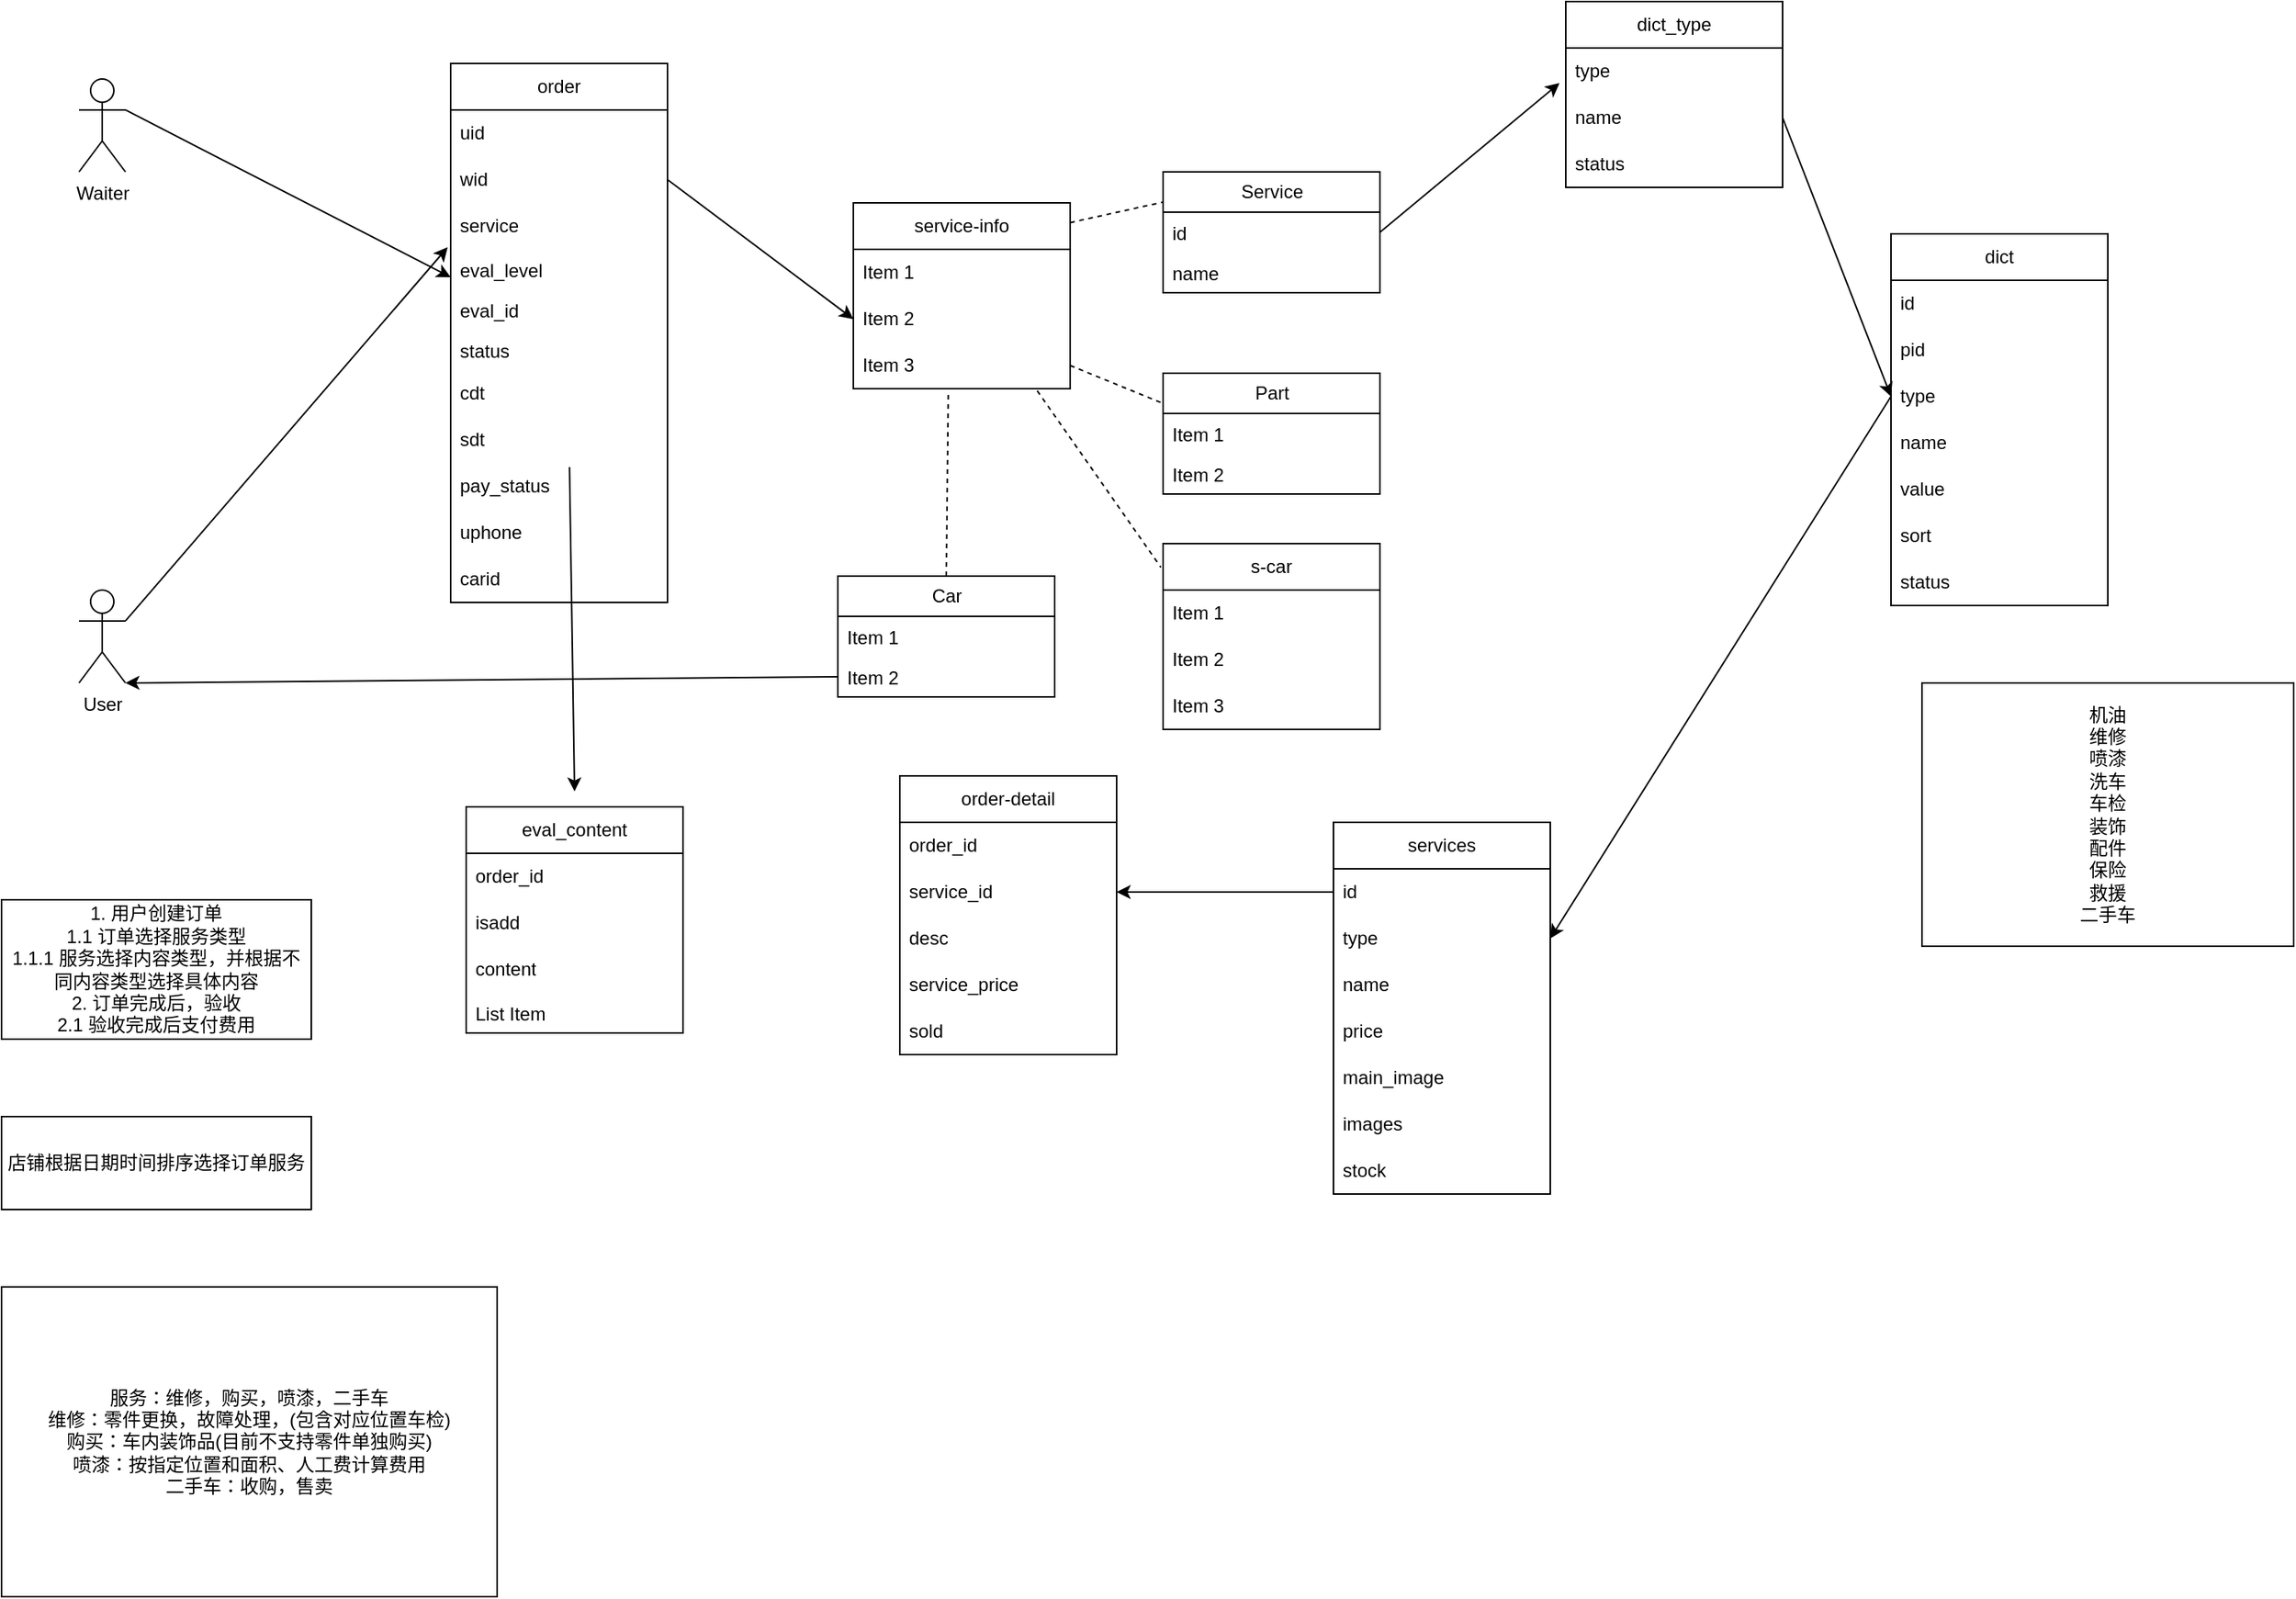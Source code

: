<mxfile>
    <diagram id="MLL60WNbdzeiorJ7S-T0" name="Page-1">
        <mxGraphModel dx="1787" dy="1139" grid="1" gridSize="10" guides="1" tooltips="1" connect="1" arrows="1" fold="1" page="1" pageScale="1" pageWidth="850" pageHeight="1100" math="0" shadow="0">
            <root>
                <mxCell id="0"/>
                <mxCell id="1" parent="0"/>
                <mxCell id="48" style="edgeStyle=none;html=1;exitX=1;exitY=0.333;exitDx=0;exitDy=0;exitPerimeter=0;" edge="1" parent="1" source="2" target="35">
                    <mxGeometry relative="1" as="geometry"/>
                </mxCell>
                <mxCell id="2" value="Waiter&lt;br&gt;" style="shape=umlActor;verticalLabelPosition=bottom;verticalAlign=top;html=1;outlineConnect=0;rounded=0;" vertex="1" parent="1">
                    <mxGeometry x="80" y="70" width="30" height="60" as="geometry"/>
                </mxCell>
                <mxCell id="47" style="edgeStyle=none;html=1;exitX=1;exitY=0.333;exitDx=0;exitDy=0;exitPerimeter=0;entryX=-0.014;entryY=0.956;entryDx=0;entryDy=0;entryPerimeter=0;" edge="1" parent="1" source="8" target="38">
                    <mxGeometry relative="1" as="geometry"/>
                </mxCell>
                <mxCell id="8" value="User&lt;br&gt;" style="shape=umlActor;verticalLabelPosition=bottom;verticalAlign=top;html=1;outlineConnect=0;rounded=0;" vertex="1" parent="1">
                    <mxGeometry x="80" y="400" width="30" height="60" as="geometry"/>
                </mxCell>
                <mxCell id="11" value="Car" style="swimlane;fontStyle=0;childLayout=stackLayout;horizontal=1;startSize=26;fillColor=none;horizontalStack=0;resizeParent=1;resizeParentMax=0;resizeLast=0;collapsible=1;marginBottom=0;html=1;rounded=0;" vertex="1" parent="1">
                    <mxGeometry x="570" y="391" width="140" height="78" as="geometry"/>
                </mxCell>
                <mxCell id="12" value="Item 1" style="text;strokeColor=none;fillColor=none;align=left;verticalAlign=top;spacingLeft=4;spacingRight=4;overflow=hidden;rotatable=0;points=[[0,0.5],[1,0.5]];portConstraint=eastwest;whiteSpace=wrap;html=1;rounded=0;" vertex="1" parent="11">
                    <mxGeometry y="26" width="140" height="26" as="geometry"/>
                </mxCell>
                <mxCell id="13" value="Item 2" style="text;strokeColor=none;fillColor=none;align=left;verticalAlign=top;spacingLeft=4;spacingRight=4;overflow=hidden;rotatable=0;points=[[0,0.5],[1,0.5]];portConstraint=eastwest;whiteSpace=wrap;html=1;rounded=0;" vertex="1" parent="11">
                    <mxGeometry y="52" width="140" height="26" as="geometry"/>
                </mxCell>
                <mxCell id="15" value="Part" style="swimlane;fontStyle=0;childLayout=stackLayout;horizontal=1;startSize=26;fillColor=none;horizontalStack=0;resizeParent=1;resizeParentMax=0;resizeLast=0;collapsible=1;marginBottom=0;html=1;rounded=0;" vertex="1" parent="1">
                    <mxGeometry x="780" y="260" width="140" height="78" as="geometry"/>
                </mxCell>
                <mxCell id="16" value="Item 1" style="text;strokeColor=none;fillColor=none;align=left;verticalAlign=top;spacingLeft=4;spacingRight=4;overflow=hidden;rotatable=0;points=[[0,0.5],[1,0.5]];portConstraint=eastwest;whiteSpace=wrap;html=1;rounded=0;" vertex="1" parent="15">
                    <mxGeometry y="26" width="140" height="26" as="geometry"/>
                </mxCell>
                <mxCell id="17" value="Item 2" style="text;strokeColor=none;fillColor=none;align=left;verticalAlign=top;spacingLeft=4;spacingRight=4;overflow=hidden;rotatable=0;points=[[0,0.5],[1,0.5]];portConstraint=eastwest;whiteSpace=wrap;html=1;rounded=0;" vertex="1" parent="15">
                    <mxGeometry y="52" width="140" height="26" as="geometry"/>
                </mxCell>
                <mxCell id="21" value="Service" style="swimlane;fontStyle=0;childLayout=stackLayout;horizontal=1;startSize=26;fillColor=none;horizontalStack=0;resizeParent=1;resizeParentMax=0;resizeLast=0;collapsible=1;marginBottom=0;html=1;rounded=0;" vertex="1" parent="1">
                    <mxGeometry x="780" y="130" width="140" height="78" as="geometry"/>
                </mxCell>
                <mxCell id="22" value="id" style="text;strokeColor=none;fillColor=none;align=left;verticalAlign=top;spacingLeft=4;spacingRight=4;overflow=hidden;rotatable=0;points=[[0,0.5],[1,0.5]];portConstraint=eastwest;whiteSpace=wrap;html=1;rounded=0;" vertex="1" parent="21">
                    <mxGeometry y="26" width="140" height="26" as="geometry"/>
                </mxCell>
                <mxCell id="23" value="name" style="text;strokeColor=none;fillColor=none;align=left;verticalAlign=top;spacingLeft=4;spacingRight=4;overflow=hidden;rotatable=0;points=[[0,0.5],[1,0.5]];portConstraint=eastwest;whiteSpace=wrap;html=1;rounded=0;" vertex="1" parent="21">
                    <mxGeometry y="52" width="140" height="26" as="geometry"/>
                </mxCell>
                <mxCell id="32" value="1. 用户创建订单&lt;br&gt;1.1 订单选择服务类型&lt;br&gt;1.1.1 服务选择内容类型，并根据不同内容类型选择具体内容&lt;br&gt;2. 订单完成后，验收&lt;br&gt;2.1 验收完成后支付费用" style="rounded=0;labelPosition=center;verticalLabelPosition=middle;align=center;verticalAlign=middle;textDirection=ltr;html=1;whiteSpace=wrap;fontColor=default;imageAlign=left;" vertex="1" parent="1">
                    <mxGeometry x="30" y="600" width="200" height="90" as="geometry"/>
                </mxCell>
                <mxCell id="33" value="店铺根据日期时间排序选择订单服务" style="rounded=0;labelPosition=center;verticalLabelPosition=middle;align=center;verticalAlign=middle;textDirection=ltr;html=1;whiteSpace=wrap;fontColor=default;imageAlign=left;" vertex="1" parent="1">
                    <mxGeometry x="30" y="740" width="200" height="60" as="geometry"/>
                </mxCell>
                <mxCell id="34" value="服务：维修，购买，喷漆，二手车&lt;br&gt;维修：零件更换，故障处理，(包含对应位置车检)&lt;br&gt;购买：车内装饰品(目前不支持零件单独购买)&lt;br&gt;喷漆：按指定位置和面积、人工费计算费用&lt;br&gt;二手车：收购，售卖" style="rounded=0;labelPosition=center;verticalLabelPosition=middle;align=center;verticalAlign=middle;textDirection=ltr;html=1;whiteSpace=wrap;fontColor=default;imageAlign=left;" vertex="1" parent="1">
                    <mxGeometry x="30" y="850" width="320" height="200" as="geometry"/>
                </mxCell>
                <mxCell id="53" style="edgeStyle=none;html=1;exitX=1;exitY=0.5;exitDx=0;exitDy=0;entryX=0;entryY=0.5;entryDx=0;entryDy=0;" edge="1" parent="1" source="37" target="51">
                    <mxGeometry relative="1" as="geometry"/>
                </mxCell>
                <mxCell id="35" value="order" style="swimlane;fontStyle=0;childLayout=stackLayout;horizontal=1;startSize=30;horizontalStack=0;resizeParent=1;resizeParentMax=0;resizeLast=0;collapsible=1;marginBottom=0;whiteSpace=wrap;html=1;" vertex="1" parent="1">
                    <mxGeometry x="320" y="60" width="140" height="348" as="geometry"/>
                </mxCell>
                <mxCell id="36" value="uid" style="text;strokeColor=none;fillColor=none;align=left;verticalAlign=middle;spacingLeft=4;spacingRight=4;overflow=hidden;points=[[0,0.5],[1,0.5]];portConstraint=eastwest;rotatable=0;whiteSpace=wrap;html=1;" vertex="1" parent="35">
                    <mxGeometry y="30" width="140" height="30" as="geometry"/>
                </mxCell>
                <mxCell id="37" value="wid" style="text;strokeColor=none;fillColor=none;align=left;verticalAlign=middle;spacingLeft=4;spacingRight=4;overflow=hidden;points=[[0,0.5],[1,0.5]];portConstraint=eastwest;rotatable=0;whiteSpace=wrap;html=1;" vertex="1" parent="35">
                    <mxGeometry y="60" width="140" height="30" as="geometry"/>
                </mxCell>
                <mxCell id="38" value="service" style="text;strokeColor=none;fillColor=none;align=left;verticalAlign=middle;spacingLeft=4;spacingRight=4;overflow=hidden;points=[[0,0.5],[1,0.5]];portConstraint=eastwest;rotatable=0;whiteSpace=wrap;html=1;" vertex="1" parent="35">
                    <mxGeometry y="90" width="140" height="30" as="geometry"/>
                </mxCell>
                <mxCell id="92" value="eval_level" style="text;strokeColor=none;fillColor=none;align=left;verticalAlign=top;spacingLeft=4;spacingRight=4;overflow=hidden;rotatable=0;points=[[0,0.5],[1,0.5]];portConstraint=eastwest;whiteSpace=wrap;html=1;" vertex="1" parent="35">
                    <mxGeometry y="120" width="140" height="26" as="geometry"/>
                </mxCell>
                <mxCell id="93" value="eval_id" style="text;strokeColor=none;fillColor=none;align=left;verticalAlign=top;spacingLeft=4;spacingRight=4;overflow=hidden;rotatable=0;points=[[0,0.5],[1,0.5]];portConstraint=eastwest;whiteSpace=wrap;html=1;" vertex="1" parent="35">
                    <mxGeometry y="146" width="140" height="26" as="geometry"/>
                </mxCell>
                <mxCell id="94" value="status" style="text;strokeColor=none;fillColor=none;align=left;verticalAlign=top;spacingLeft=4;spacingRight=4;overflow=hidden;rotatable=0;points=[[0,0.5],[1,0.5]];portConstraint=eastwest;whiteSpace=wrap;html=1;" vertex="1" parent="35">
                    <mxGeometry y="172" width="140" height="26" as="geometry"/>
                </mxCell>
                <mxCell id="123" value="cdt" style="text;strokeColor=none;fillColor=none;align=left;verticalAlign=middle;spacingLeft=4;spacingRight=4;overflow=hidden;points=[[0,0.5],[1,0.5]];portConstraint=eastwest;rotatable=0;whiteSpace=wrap;html=1;" vertex="1" parent="35">
                    <mxGeometry y="198" width="140" height="30" as="geometry"/>
                </mxCell>
                <mxCell id="124" value="sdt" style="text;strokeColor=none;fillColor=none;align=left;verticalAlign=middle;spacingLeft=4;spacingRight=4;overflow=hidden;points=[[0,0.5],[1,0.5]];portConstraint=eastwest;rotatable=0;whiteSpace=wrap;html=1;" vertex="1" parent="35">
                    <mxGeometry y="228" width="140" height="30" as="geometry"/>
                </mxCell>
                <mxCell id="125" value="pay_status" style="text;strokeColor=none;fillColor=none;align=left;verticalAlign=middle;spacingLeft=4;spacingRight=4;overflow=hidden;points=[[0,0.5],[1,0.5]];portConstraint=eastwest;rotatable=0;whiteSpace=wrap;html=1;" vertex="1" parent="35">
                    <mxGeometry y="258" width="140" height="30" as="geometry"/>
                </mxCell>
                <mxCell id="126" value="uphone" style="text;strokeColor=none;fillColor=none;align=left;verticalAlign=middle;spacingLeft=4;spacingRight=4;overflow=hidden;points=[[0,0.5],[1,0.5]];portConstraint=eastwest;rotatable=0;whiteSpace=wrap;html=1;" vertex="1" parent="35">
                    <mxGeometry y="288" width="140" height="30" as="geometry"/>
                </mxCell>
                <mxCell id="143" value="carid" style="text;strokeColor=none;fillColor=none;align=left;verticalAlign=middle;spacingLeft=4;spacingRight=4;overflow=hidden;points=[[0,0.5],[1,0.5]];portConstraint=eastwest;rotatable=0;whiteSpace=wrap;html=1;" vertex="1" parent="35">
                    <mxGeometry y="318" width="140" height="30" as="geometry"/>
                </mxCell>
                <mxCell id="49" value="service-info" style="swimlane;fontStyle=0;childLayout=stackLayout;horizontal=1;startSize=30;horizontalStack=0;resizeParent=1;resizeParentMax=0;resizeLast=0;collapsible=1;marginBottom=0;whiteSpace=wrap;html=1;" vertex="1" parent="1">
                    <mxGeometry x="580" y="150" width="140" height="120" as="geometry"/>
                </mxCell>
                <mxCell id="50" value="Item 1" style="text;strokeColor=none;fillColor=none;align=left;verticalAlign=middle;spacingLeft=4;spacingRight=4;overflow=hidden;points=[[0,0.5],[1,0.5]];portConstraint=eastwest;rotatable=0;whiteSpace=wrap;html=1;" vertex="1" parent="49">
                    <mxGeometry y="30" width="140" height="30" as="geometry"/>
                </mxCell>
                <mxCell id="51" value="Item 2" style="text;strokeColor=none;fillColor=none;align=left;verticalAlign=middle;spacingLeft=4;spacingRight=4;overflow=hidden;points=[[0,0.5],[1,0.5]];portConstraint=eastwest;rotatable=0;whiteSpace=wrap;html=1;" vertex="1" parent="49">
                    <mxGeometry y="60" width="140" height="30" as="geometry"/>
                </mxCell>
                <mxCell id="52" value="Item 3" style="text;strokeColor=none;fillColor=none;align=left;verticalAlign=middle;spacingLeft=4;spacingRight=4;overflow=hidden;points=[[0,0.5],[1,0.5]];portConstraint=eastwest;rotatable=0;whiteSpace=wrap;html=1;" vertex="1" parent="49">
                    <mxGeometry y="90" width="140" height="30" as="geometry"/>
                </mxCell>
                <mxCell id="54" style="edgeStyle=none;html=1;exitX=0;exitY=0.5;exitDx=0;exitDy=0;entryX=1;entryY=1;entryDx=0;entryDy=0;entryPerimeter=0;" edge="1" parent="1" source="13" target="8">
                    <mxGeometry relative="1" as="geometry"/>
                </mxCell>
                <mxCell id="55" value="" style="endArrow=none;dashed=1;html=1;entryX=0.438;entryY=1.044;entryDx=0;entryDy=0;entryPerimeter=0;exitX=0.5;exitY=0;exitDx=0;exitDy=0;" edge="1" parent="1" source="11" target="52">
                    <mxGeometry width="50" height="50" relative="1" as="geometry">
                        <mxPoint x="760" y="520" as="sourcePoint"/>
                        <mxPoint x="810" y="470" as="targetPoint"/>
                    </mxGeometry>
                </mxCell>
                <mxCell id="57" value="" style="endArrow=none;dashed=1;html=1;entryX=0;entryY=0.25;entryDx=0;entryDy=0;exitX=1;exitY=0.5;exitDx=0;exitDy=0;" edge="1" parent="1" source="52" target="15">
                    <mxGeometry width="50" height="50" relative="1" as="geometry">
                        <mxPoint x="670" y="390" as="sourcePoint"/>
                        <mxPoint x="720" y="340" as="targetPoint"/>
                    </mxGeometry>
                </mxCell>
                <mxCell id="58" value="s-car" style="swimlane;fontStyle=0;childLayout=stackLayout;horizontal=1;startSize=30;horizontalStack=0;resizeParent=1;resizeParentMax=0;resizeLast=0;collapsible=1;marginBottom=0;whiteSpace=wrap;html=1;" vertex="1" parent="1">
                    <mxGeometry x="780" y="370" width="140" height="120" as="geometry"/>
                </mxCell>
                <mxCell id="59" value="Item 1" style="text;strokeColor=none;fillColor=none;align=left;verticalAlign=middle;spacingLeft=4;spacingRight=4;overflow=hidden;points=[[0,0.5],[1,0.5]];portConstraint=eastwest;rotatable=0;whiteSpace=wrap;html=1;" vertex="1" parent="58">
                    <mxGeometry y="30" width="140" height="30" as="geometry"/>
                </mxCell>
                <mxCell id="60" value="Item 2" style="text;strokeColor=none;fillColor=none;align=left;verticalAlign=middle;spacingLeft=4;spacingRight=4;overflow=hidden;points=[[0,0.5],[1,0.5]];portConstraint=eastwest;rotatable=0;whiteSpace=wrap;html=1;" vertex="1" parent="58">
                    <mxGeometry y="60" width="140" height="30" as="geometry"/>
                </mxCell>
                <mxCell id="61" value="Item 3" style="text;strokeColor=none;fillColor=none;align=left;verticalAlign=middle;spacingLeft=4;spacingRight=4;overflow=hidden;points=[[0,0.5],[1,0.5]];portConstraint=eastwest;rotatable=0;whiteSpace=wrap;html=1;" vertex="1" parent="58">
                    <mxGeometry y="90" width="140" height="30" as="geometry"/>
                </mxCell>
                <mxCell id="62" value="" style="endArrow=none;dashed=1;html=1;entryX=-0.01;entryY=0.128;entryDx=0;entryDy=0;exitX=0.848;exitY=1.044;exitDx=0;exitDy=0;entryPerimeter=0;exitPerimeter=0;" edge="1" parent="1" source="52" target="58">
                    <mxGeometry width="50" height="50" relative="1" as="geometry">
                        <mxPoint x="730" y="265" as="sourcePoint"/>
                        <mxPoint x="790" y="289.5" as="targetPoint"/>
                    </mxGeometry>
                </mxCell>
                <mxCell id="69" style="edgeStyle=none;html=1;exitX=0.548;exitY=1.089;exitDx=0;exitDy=0;entryX=0.5;entryY=0;entryDx=0;entryDy=0;exitPerimeter=0;" edge="1" parent="1" source="124">
                    <mxGeometry relative="1" as="geometry">
                        <mxPoint x="400" y="530" as="targetPoint"/>
                    </mxGeometry>
                </mxCell>
                <mxCell id="70" value="eval_content" style="swimlane;fontStyle=0;childLayout=stackLayout;horizontal=1;startSize=30;horizontalStack=0;resizeParent=1;resizeParentMax=0;resizeLast=0;collapsible=1;marginBottom=0;whiteSpace=wrap;html=1;" vertex="1" parent="1">
                    <mxGeometry x="330" y="540" width="140" height="146" as="geometry"/>
                </mxCell>
                <mxCell id="71" value="order_id" style="text;strokeColor=none;fillColor=none;align=left;verticalAlign=middle;spacingLeft=4;spacingRight=4;overflow=hidden;points=[[0,0.5],[1,0.5]];portConstraint=eastwest;rotatable=0;whiteSpace=wrap;html=1;" vertex="1" parent="70">
                    <mxGeometry y="30" width="140" height="30" as="geometry"/>
                </mxCell>
                <mxCell id="72" value="isadd" style="text;strokeColor=none;fillColor=none;align=left;verticalAlign=middle;spacingLeft=4;spacingRight=4;overflow=hidden;points=[[0,0.5],[1,0.5]];portConstraint=eastwest;rotatable=0;whiteSpace=wrap;html=1;" vertex="1" parent="70">
                    <mxGeometry y="60" width="140" height="30" as="geometry"/>
                </mxCell>
                <mxCell id="73" value="content" style="text;strokeColor=none;fillColor=none;align=left;verticalAlign=middle;spacingLeft=4;spacingRight=4;overflow=hidden;points=[[0,0.5],[1,0.5]];portConstraint=eastwest;rotatable=0;whiteSpace=wrap;html=1;" vertex="1" parent="70">
                    <mxGeometry y="90" width="140" height="30" as="geometry"/>
                </mxCell>
                <mxCell id="91" value="List Item" style="text;strokeColor=none;fillColor=none;align=left;verticalAlign=top;spacingLeft=4;spacingRight=4;overflow=hidden;rotatable=0;points=[[0,0.5],[1,0.5]];portConstraint=eastwest;whiteSpace=wrap;html=1;" vertex="1" parent="70">
                    <mxGeometry y="120" width="140" height="26" as="geometry"/>
                </mxCell>
                <mxCell id="87" value="order-detail" style="swimlane;fontStyle=0;childLayout=stackLayout;horizontal=1;startSize=30;horizontalStack=0;resizeParent=1;resizeParentMax=0;resizeLast=0;collapsible=1;marginBottom=0;whiteSpace=wrap;html=1;" vertex="1" parent="1">
                    <mxGeometry x="610" y="520" width="140" height="180" as="geometry"/>
                </mxCell>
                <mxCell id="88" value="order_id" style="text;strokeColor=none;fillColor=none;align=left;verticalAlign=middle;spacingLeft=4;spacingRight=4;overflow=hidden;points=[[0,0.5],[1,0.5]];portConstraint=eastwest;rotatable=0;whiteSpace=wrap;html=1;" vertex="1" parent="87">
                    <mxGeometry y="30" width="140" height="30" as="geometry"/>
                </mxCell>
                <mxCell id="89" value="service_id" style="text;strokeColor=none;fillColor=none;align=left;verticalAlign=middle;spacingLeft=4;spacingRight=4;overflow=hidden;points=[[0,0.5],[1,0.5]];portConstraint=eastwest;rotatable=0;whiteSpace=wrap;html=1;" vertex="1" parent="87">
                    <mxGeometry y="60" width="140" height="30" as="geometry"/>
                </mxCell>
                <mxCell id="90" value="desc" style="text;strokeColor=none;fillColor=none;align=left;verticalAlign=middle;spacingLeft=4;spacingRight=4;overflow=hidden;points=[[0,0.5],[1,0.5]];portConstraint=eastwest;rotatable=0;whiteSpace=wrap;html=1;" vertex="1" parent="87">
                    <mxGeometry y="90" width="140" height="30" as="geometry"/>
                </mxCell>
                <mxCell id="141" value="service_price" style="text;strokeColor=none;fillColor=none;align=left;verticalAlign=middle;spacingLeft=4;spacingRight=4;overflow=hidden;points=[[0,0.5],[1,0.5]];portConstraint=eastwest;rotatable=0;whiteSpace=wrap;html=1;" vertex="1" parent="87">
                    <mxGeometry y="120" width="140" height="30" as="geometry"/>
                </mxCell>
                <mxCell id="137" value="sold" style="text;strokeColor=none;fillColor=none;align=left;verticalAlign=middle;spacingLeft=4;spacingRight=4;overflow=hidden;points=[[0,0.5],[1,0.5]];portConstraint=eastwest;rotatable=0;whiteSpace=wrap;html=1;" vertex="1" parent="87">
                    <mxGeometry y="150" width="140" height="30" as="geometry"/>
                </mxCell>
                <mxCell id="134" style="edgeStyle=none;html=1;exitX=0;exitY=0.5;exitDx=0;exitDy=0;entryX=1;entryY=0.5;entryDx=0;entryDy=0;" edge="1" parent="1" source="110" target="130">
                    <mxGeometry relative="1" as="geometry"/>
                </mxCell>
                <mxCell id="97" value="机油&lt;br&gt;维修&lt;br&gt;喷漆&lt;br&gt;洗车&lt;br&gt;车检&lt;br&gt;装饰&lt;br&gt;配件&lt;br&gt;保险&lt;br&gt;救援&lt;br&gt;二手车" style="rounded=0;whiteSpace=wrap;html=1;" vertex="1" parent="1">
                    <mxGeometry x="1270" y="460" width="240" height="170" as="geometry"/>
                </mxCell>
                <mxCell id="98" value="dict_type" style="swimlane;fontStyle=0;childLayout=stackLayout;horizontal=1;startSize=30;horizontalStack=0;resizeParent=1;resizeParentMax=0;resizeLast=0;collapsible=1;marginBottom=0;whiteSpace=wrap;html=1;" vertex="1" parent="1">
                    <mxGeometry x="1040" y="20" width="140" height="120" as="geometry"/>
                </mxCell>
                <mxCell id="100" value="type" style="text;strokeColor=none;fillColor=none;align=left;verticalAlign=middle;spacingLeft=4;spacingRight=4;overflow=hidden;points=[[0,0.5],[1,0.5]];portConstraint=eastwest;rotatable=0;whiteSpace=wrap;html=1;" vertex="1" parent="98">
                    <mxGeometry y="30" width="140" height="30" as="geometry"/>
                </mxCell>
                <mxCell id="101" value="name" style="text;strokeColor=none;fillColor=none;align=left;verticalAlign=middle;spacingLeft=4;spacingRight=4;overflow=hidden;points=[[0,0.5],[1,0.5]];portConstraint=eastwest;rotatable=0;whiteSpace=wrap;html=1;" vertex="1" parent="98">
                    <mxGeometry y="60" width="140" height="30" as="geometry"/>
                </mxCell>
                <mxCell id="112" value="status" style="text;strokeColor=none;fillColor=none;align=left;verticalAlign=middle;spacingLeft=4;spacingRight=4;overflow=hidden;points=[[0,0.5],[1,0.5]];portConstraint=eastwest;rotatable=0;whiteSpace=wrap;html=1;" vertex="1" parent="98">
                    <mxGeometry y="90" width="140" height="30" as="geometry"/>
                </mxCell>
                <mxCell id="103" value="dict" style="swimlane;fontStyle=0;childLayout=stackLayout;horizontal=1;startSize=30;horizontalStack=0;resizeParent=1;resizeParentMax=0;resizeLast=0;collapsible=1;marginBottom=0;whiteSpace=wrap;html=1;" vertex="1" parent="1">
                    <mxGeometry x="1250" y="170" width="140" height="240" as="geometry"/>
                </mxCell>
                <mxCell id="109" value="id" style="text;strokeColor=none;fillColor=none;align=left;verticalAlign=middle;spacingLeft=4;spacingRight=4;overflow=hidden;points=[[0,0.5],[1,0.5]];portConstraint=eastwest;rotatable=0;whiteSpace=wrap;html=1;" vertex="1" parent="103">
                    <mxGeometry y="30" width="140" height="30" as="geometry"/>
                </mxCell>
                <mxCell id="105" value="pid" style="text;strokeColor=none;fillColor=none;align=left;verticalAlign=middle;spacingLeft=4;spacingRight=4;overflow=hidden;points=[[0,0.5],[1,0.5]];portConstraint=eastwest;rotatable=0;whiteSpace=wrap;html=1;" vertex="1" parent="103">
                    <mxGeometry y="60" width="140" height="30" as="geometry"/>
                </mxCell>
                <mxCell id="110" value="type&lt;br&gt;" style="text;strokeColor=none;fillColor=none;align=left;verticalAlign=middle;spacingLeft=4;spacingRight=4;overflow=hidden;points=[[0,0.5],[1,0.5]];portConstraint=eastwest;rotatable=0;whiteSpace=wrap;html=1;" vertex="1" parent="103">
                    <mxGeometry y="90" width="140" height="30" as="geometry"/>
                </mxCell>
                <mxCell id="106" value="name" style="text;strokeColor=none;fillColor=none;align=left;verticalAlign=middle;spacingLeft=4;spacingRight=4;overflow=hidden;points=[[0,0.5],[1,0.5]];portConstraint=eastwest;rotatable=0;whiteSpace=wrap;html=1;" vertex="1" parent="103">
                    <mxGeometry y="120" width="140" height="30" as="geometry"/>
                </mxCell>
                <mxCell id="114" value="value" style="text;strokeColor=none;fillColor=none;align=left;verticalAlign=middle;spacingLeft=4;spacingRight=4;overflow=hidden;points=[[0,0.5],[1,0.5]];portConstraint=eastwest;rotatable=0;whiteSpace=wrap;html=1;" vertex="1" parent="103">
                    <mxGeometry y="150" width="140" height="30" as="geometry"/>
                </mxCell>
                <mxCell id="113" value="sort" style="text;strokeColor=none;fillColor=none;align=left;verticalAlign=middle;spacingLeft=4;spacingRight=4;overflow=hidden;points=[[0,0.5],[1,0.5]];portConstraint=eastwest;rotatable=0;whiteSpace=wrap;html=1;" vertex="1" parent="103">
                    <mxGeometry y="180" width="140" height="30" as="geometry"/>
                </mxCell>
                <mxCell id="107" value="status" style="text;strokeColor=none;fillColor=none;align=left;verticalAlign=middle;spacingLeft=4;spacingRight=4;overflow=hidden;points=[[0,0.5],[1,0.5]];portConstraint=eastwest;rotatable=0;whiteSpace=wrap;html=1;" vertex="1" parent="103">
                    <mxGeometry y="210" width="140" height="30" as="geometry"/>
                </mxCell>
                <mxCell id="116" style="edgeStyle=none;html=1;exitX=1;exitY=0.5;exitDx=0;exitDy=0;entryX=0;entryY=0.5;entryDx=0;entryDy=0;" edge="1" parent="1" source="101" target="110">
                    <mxGeometry relative="1" as="geometry"/>
                </mxCell>
                <mxCell id="117" value="" style="endArrow=none;dashed=1;html=1;entryX=0;entryY=0.25;entryDx=0;entryDy=0;exitX=1;exitY=0.106;exitDx=0;exitDy=0;exitPerimeter=0;" edge="1" parent="1" source="49" target="21">
                    <mxGeometry width="50" height="50" relative="1" as="geometry">
                        <mxPoint x="730" y="265" as="sourcePoint"/>
                        <mxPoint x="790" y="289.5" as="targetPoint"/>
                    </mxGeometry>
                </mxCell>
                <mxCell id="118" style="edgeStyle=none;html=1;exitX=1;exitY=0.5;exitDx=0;exitDy=0;entryX=-0.029;entryY=0.756;entryDx=0;entryDy=0;entryPerimeter=0;" edge="1" parent="1" source="22" target="100">
                    <mxGeometry relative="1" as="geometry"/>
                </mxCell>
                <mxCell id="128" value="services" style="swimlane;fontStyle=0;childLayout=stackLayout;horizontal=1;startSize=30;horizontalStack=0;resizeParent=1;resizeParentMax=0;resizeLast=0;collapsible=1;marginBottom=0;whiteSpace=wrap;html=1;" vertex="1" parent="1">
                    <mxGeometry x="890" y="550" width="140" height="240" as="geometry"/>
                </mxCell>
                <mxCell id="129" value="id" style="text;strokeColor=none;fillColor=none;align=left;verticalAlign=middle;spacingLeft=4;spacingRight=4;overflow=hidden;points=[[0,0.5],[1,0.5]];portConstraint=eastwest;rotatable=0;whiteSpace=wrap;html=1;" vertex="1" parent="128">
                    <mxGeometry y="30" width="140" height="30" as="geometry"/>
                </mxCell>
                <mxCell id="130" value="type" style="text;strokeColor=none;fillColor=none;align=left;verticalAlign=middle;spacingLeft=4;spacingRight=4;overflow=hidden;points=[[0,0.5],[1,0.5]];portConstraint=eastwest;rotatable=0;whiteSpace=wrap;html=1;" vertex="1" parent="128">
                    <mxGeometry y="60" width="140" height="30" as="geometry"/>
                </mxCell>
                <mxCell id="131" value="name" style="text;strokeColor=none;fillColor=none;align=left;verticalAlign=middle;spacingLeft=4;spacingRight=4;overflow=hidden;points=[[0,0.5],[1,0.5]];portConstraint=eastwest;rotatable=0;whiteSpace=wrap;html=1;" vertex="1" parent="128">
                    <mxGeometry y="90" width="140" height="30" as="geometry"/>
                </mxCell>
                <mxCell id="132" value="price" style="text;strokeColor=none;fillColor=none;align=left;verticalAlign=middle;spacingLeft=4;spacingRight=4;overflow=hidden;points=[[0,0.5],[1,0.5]];portConstraint=eastwest;rotatable=0;whiteSpace=wrap;html=1;" vertex="1" parent="128">
                    <mxGeometry y="120" width="140" height="30" as="geometry"/>
                </mxCell>
                <mxCell id="139" value="main_image" style="text;strokeColor=none;fillColor=none;align=left;verticalAlign=middle;spacingLeft=4;spacingRight=4;overflow=hidden;points=[[0,0.5],[1,0.5]];portConstraint=eastwest;rotatable=0;whiteSpace=wrap;html=1;" vertex="1" parent="128">
                    <mxGeometry y="150" width="140" height="30" as="geometry"/>
                </mxCell>
                <mxCell id="135" value="images" style="text;strokeColor=none;fillColor=none;align=left;verticalAlign=middle;spacingLeft=4;spacingRight=4;overflow=hidden;points=[[0,0.5],[1,0.5]];portConstraint=eastwest;rotatable=0;whiteSpace=wrap;html=1;" vertex="1" parent="128">
                    <mxGeometry y="180" width="140" height="30" as="geometry"/>
                </mxCell>
                <mxCell id="136" value="stock" style="text;strokeColor=none;fillColor=none;align=left;verticalAlign=middle;spacingLeft=4;spacingRight=4;overflow=hidden;points=[[0,0.5],[1,0.5]];portConstraint=eastwest;rotatable=0;whiteSpace=wrap;html=1;" vertex="1" parent="128">
                    <mxGeometry y="210" width="140" height="30" as="geometry"/>
                </mxCell>
                <mxCell id="142" style="edgeStyle=none;html=1;exitX=0;exitY=0.5;exitDx=0;exitDy=0;entryX=1;entryY=0.5;entryDx=0;entryDy=0;" edge="1" parent="1" source="129" target="89">
                    <mxGeometry relative="1" as="geometry"/>
                </mxCell>
            </root>
        </mxGraphModel>
    </diagram>
</mxfile>